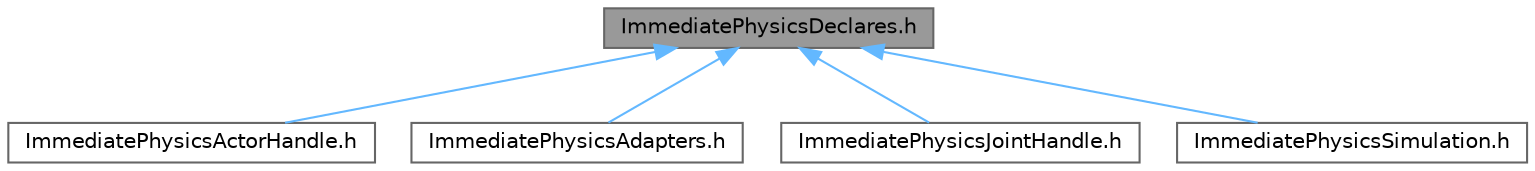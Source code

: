 digraph "ImmediatePhysicsDeclares.h"
{
 // INTERACTIVE_SVG=YES
 // LATEX_PDF_SIZE
  bgcolor="transparent";
  edge [fontname=Helvetica,fontsize=10,labelfontname=Helvetica,labelfontsize=10];
  node [fontname=Helvetica,fontsize=10,shape=box,height=0.2,width=0.4];
  Node1 [id="Node000001",label="ImmediatePhysicsDeclares.h",height=0.2,width=0.4,color="gray40", fillcolor="grey60", style="filled", fontcolor="black",tooltip=" "];
  Node1 -> Node2 [id="edge1_Node000001_Node000002",dir="back",color="steelblue1",style="solid",tooltip=" "];
  Node2 [id="Node000002",label="ImmediatePhysicsActorHandle.h",height=0.2,width=0.4,color="grey40", fillcolor="white", style="filled",URL="$dc/d64/ImmediatePhysicsActorHandle_8h.html",tooltip=" "];
  Node1 -> Node3 [id="edge2_Node000001_Node000003",dir="back",color="steelblue1",style="solid",tooltip=" "];
  Node3 [id="Node000003",label="ImmediatePhysicsAdapters.h",height=0.2,width=0.4,color="grey40", fillcolor="white", style="filled",URL="$dc/d4a/ImmediatePhysicsAdapters_8h.html",tooltip=" "];
  Node1 -> Node4 [id="edge3_Node000001_Node000004",dir="back",color="steelblue1",style="solid",tooltip=" "];
  Node4 [id="Node000004",label="ImmediatePhysicsJointHandle.h",height=0.2,width=0.4,color="grey40", fillcolor="white", style="filled",URL="$d3/df8/ImmediatePhysicsJointHandle_8h.html",tooltip=" "];
  Node1 -> Node5 [id="edge4_Node000001_Node000005",dir="back",color="steelblue1",style="solid",tooltip=" "];
  Node5 [id="Node000005",label="ImmediatePhysicsSimulation.h",height=0.2,width=0.4,color="grey40", fillcolor="white", style="filled",URL="$da/d27/ImmediatePhysicsSimulation_8h.html",tooltip=" "];
}

